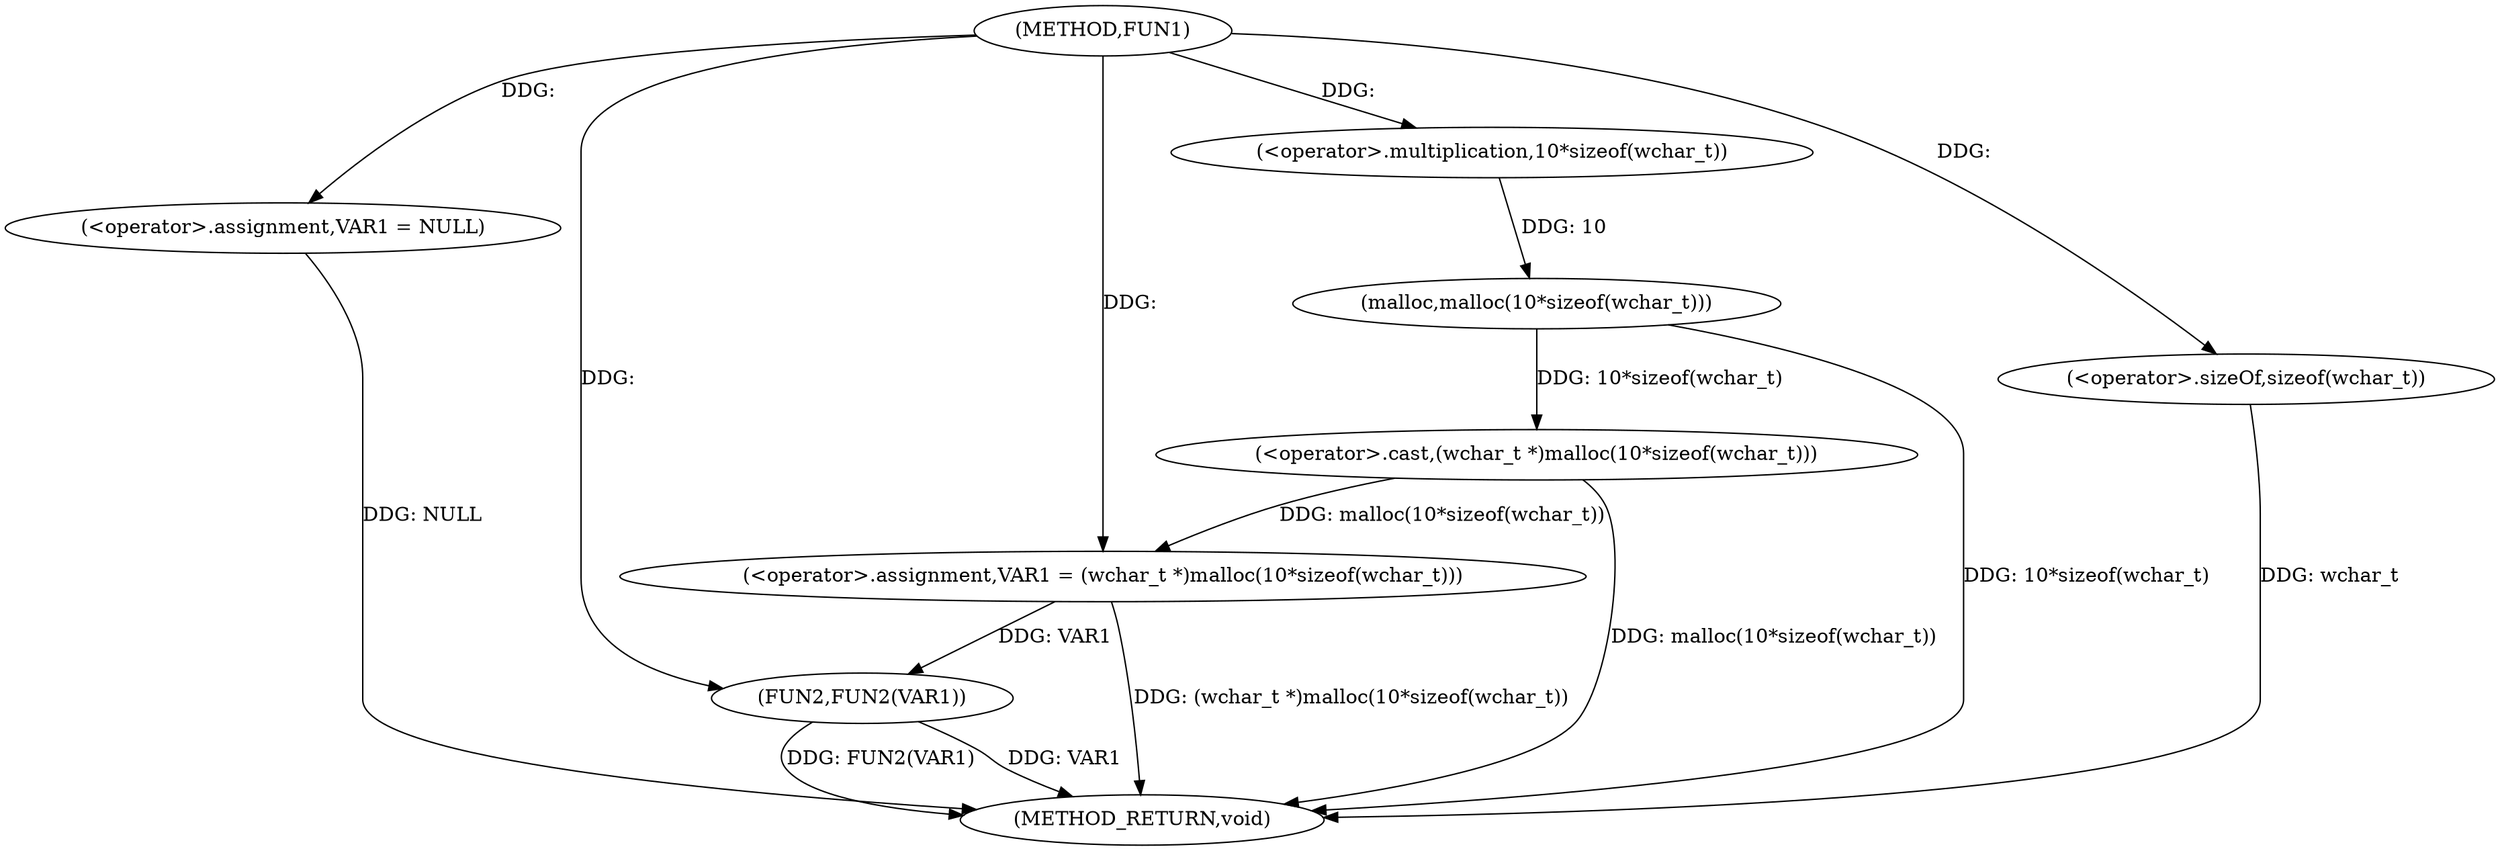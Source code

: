 digraph FUN1 {  
"1000100" [label = "(METHOD,FUN1)" ]
"1000117" [label = "(METHOD_RETURN,void)" ]
"1000103" [label = "(<operator>.assignment,VAR1 = NULL)" ]
"1000106" [label = "(<operator>.assignment,VAR1 = (wchar_t *)malloc(10*sizeof(wchar_t)))" ]
"1000108" [label = "(<operator>.cast,(wchar_t *)malloc(10*sizeof(wchar_t)))" ]
"1000110" [label = "(malloc,malloc(10*sizeof(wchar_t)))" ]
"1000111" [label = "(<operator>.multiplication,10*sizeof(wchar_t))" ]
"1000113" [label = "(<operator>.sizeOf,sizeof(wchar_t))" ]
"1000115" [label = "(FUN2,FUN2(VAR1))" ]
  "1000106" -> "1000117"  [ label = "DDG: (wchar_t *)malloc(10*sizeof(wchar_t))"] 
  "1000103" -> "1000117"  [ label = "DDG: NULL"] 
  "1000113" -> "1000117"  [ label = "DDG: wchar_t"] 
  "1000115" -> "1000117"  [ label = "DDG: FUN2(VAR1)"] 
  "1000108" -> "1000117"  [ label = "DDG: malloc(10*sizeof(wchar_t))"] 
  "1000110" -> "1000117"  [ label = "DDG: 10*sizeof(wchar_t)"] 
  "1000115" -> "1000117"  [ label = "DDG: VAR1"] 
  "1000100" -> "1000103"  [ label = "DDG: "] 
  "1000108" -> "1000106"  [ label = "DDG: malloc(10*sizeof(wchar_t))"] 
  "1000100" -> "1000106"  [ label = "DDG: "] 
  "1000110" -> "1000108"  [ label = "DDG: 10*sizeof(wchar_t)"] 
  "1000111" -> "1000110"  [ label = "DDG: 10"] 
  "1000100" -> "1000111"  [ label = "DDG: "] 
  "1000100" -> "1000113"  [ label = "DDG: "] 
  "1000106" -> "1000115"  [ label = "DDG: VAR1"] 
  "1000100" -> "1000115"  [ label = "DDG: "] 
}
